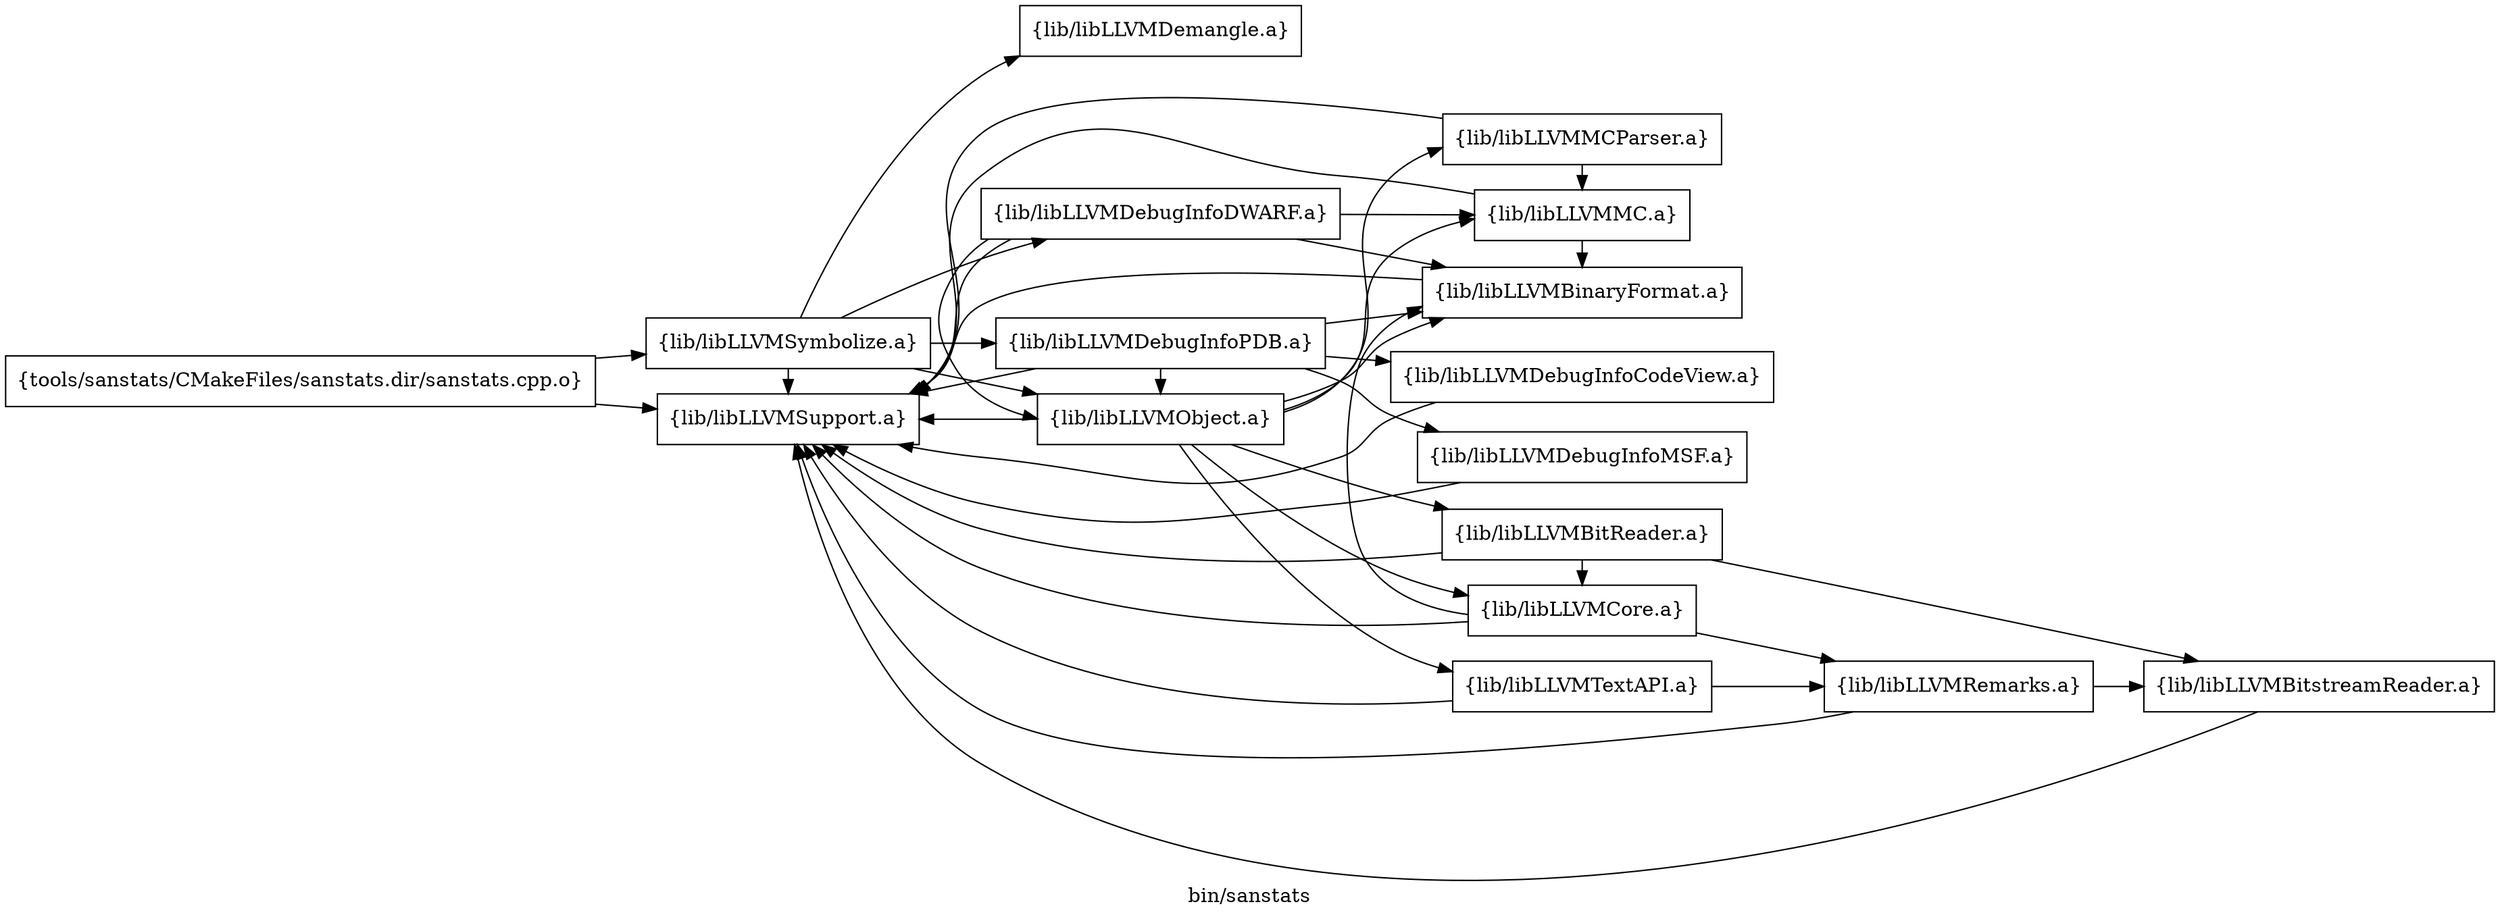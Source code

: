 digraph "bin/sanstats" {
	label="bin/sanstats";
	rankdir=LR;
	{ rank=same; Node0x5567f0e71d38;  }
	{ rank=same; Node0x5567f0e74e48; Node0x5567f0e716f8;  }
	{ rank=same; Node0x5567f0e71018; Node0x5567f0e73408; Node0x5567f0e71518; Node0x5567f0e77918;  }
	{ rank=same; Node0x5567f0e79e98; Node0x5567f0e78598; Node0x5567f0e72508; Node0x5567f0e72968; Node0x5567f0e78ae8; Node0x5567f0e7a438; Node0x5567f0e7a938; Node0x5567f0e72eb8;  }

	Node0x5567f0e71d38 [shape=record,shape=box,group=0,label="{tools/sanstats/CMakeFiles/sanstats.dir/sanstats.cpp.o}"];
	Node0x5567f0e71d38 -> Node0x5567f0e74e48;
	Node0x5567f0e71d38 -> Node0x5567f0e716f8;
	Node0x5567f0e74e48 [shape=record,shape=box,group=0,label="{lib/libLLVMSupport.a}"];
	Node0x5567f0e716f8 [shape=record,shape=box,group=0,label="{lib/libLLVMSymbolize.a}"];
	Node0x5567f0e716f8 -> Node0x5567f0e74e48;
	Node0x5567f0e716f8 -> Node0x5567f0e71018;
	Node0x5567f0e716f8 -> Node0x5567f0e73408;
	Node0x5567f0e716f8 -> Node0x5567f0e71518;
	Node0x5567f0e716f8 -> Node0x5567f0e77918;
	Node0x5567f0e71018 [shape=record,shape=box,group=0,label="{lib/libLLVMDebugInfoDWARF.a}"];
	Node0x5567f0e71018 -> Node0x5567f0e74e48;
	Node0x5567f0e71018 -> Node0x5567f0e73408;
	Node0x5567f0e71018 -> Node0x5567f0e79e98;
	Node0x5567f0e71018 -> Node0x5567f0e78598;
	Node0x5567f0e73408 [shape=record,shape=box,group=0,label="{lib/libLLVMObject.a}"];
	Node0x5567f0e73408 -> Node0x5567f0e74e48;
	Node0x5567f0e73408 -> Node0x5567f0e79e98;
	Node0x5567f0e73408 -> Node0x5567f0e78598;
	Node0x5567f0e73408 -> Node0x5567f0e72508;
	Node0x5567f0e73408 -> Node0x5567f0e72968;
	Node0x5567f0e73408 -> Node0x5567f0e78ae8;
	Node0x5567f0e73408 -> Node0x5567f0e7a438;
	Node0x5567f0e71518 [shape=record,shape=box,group=0,label="{lib/libLLVMDebugInfoPDB.a}"];
	Node0x5567f0e71518 -> Node0x5567f0e74e48;
	Node0x5567f0e71518 -> Node0x5567f0e73408;
	Node0x5567f0e71518 -> Node0x5567f0e79e98;
	Node0x5567f0e71518 -> Node0x5567f0e7a938;
	Node0x5567f0e71518 -> Node0x5567f0e72eb8;
	Node0x5567f0e77918 [shape=record,shape=box,group=0,label="{lib/libLLVMDemangle.a}"];
	Node0x5567f0e79e98 [shape=record,shape=box,group=0,label="{lib/libLLVMBinaryFormat.a}"];
	Node0x5567f0e79e98 -> Node0x5567f0e74e48;
	Node0x5567f0e78598 [shape=record,shape=box,group=0,label="{lib/libLLVMMC.a}"];
	Node0x5567f0e78598 -> Node0x5567f0e74e48;
	Node0x5567f0e78598 -> Node0x5567f0e79e98;
	Node0x5567f0e7a938 [shape=record,shape=box,group=0,label="{lib/libLLVMDebugInfoCodeView.a}"];
	Node0x5567f0e7a938 -> Node0x5567f0e74e48;
	Node0x5567f0e72eb8 [shape=record,shape=box,group=0,label="{lib/libLLVMDebugInfoMSF.a}"];
	Node0x5567f0e72eb8 -> Node0x5567f0e74e48;
	Node0x5567f0e72508 [shape=record,shape=box,group=0,label="{lib/libLLVMBitReader.a}"];
	Node0x5567f0e72508 -> Node0x5567f0e74e48;
	Node0x5567f0e72508 -> Node0x5567f0e72968;
	Node0x5567f0e72508 -> Node0x5567f0e78f48;
	Node0x5567f0e72968 [shape=record,shape=box,group=0,label="{lib/libLLVMCore.a}"];
	Node0x5567f0e72968 -> Node0x5567f0e74e48;
	Node0x5567f0e72968 -> Node0x5567f0e79e98;
	Node0x5567f0e72968 -> Node0x5567f0e793f8;
	Node0x5567f0e78ae8 [shape=record,shape=box,group=0,label="{lib/libLLVMMCParser.a}"];
	Node0x5567f0e78ae8 -> Node0x5567f0e74e48;
	Node0x5567f0e78ae8 -> Node0x5567f0e78598;
	Node0x5567f0e7a438 [shape=record,shape=box,group=0,label="{lib/libLLVMTextAPI.a}"];
	Node0x5567f0e7a438 -> Node0x5567f0e74e48;
	Node0x5567f0e7a438 -> Node0x5567f0e793f8;
	Node0x5567f0e78f48 [shape=record,shape=box,group=0,label="{lib/libLLVMBitstreamReader.a}"];
	Node0x5567f0e78f48 -> Node0x5567f0e74e48;
	Node0x5567f0e793f8 [shape=record,shape=box,group=0,label="{lib/libLLVMRemarks.a}"];
	Node0x5567f0e793f8 -> Node0x5567f0e74e48;
	Node0x5567f0e793f8 -> Node0x5567f0e78f48;
}
